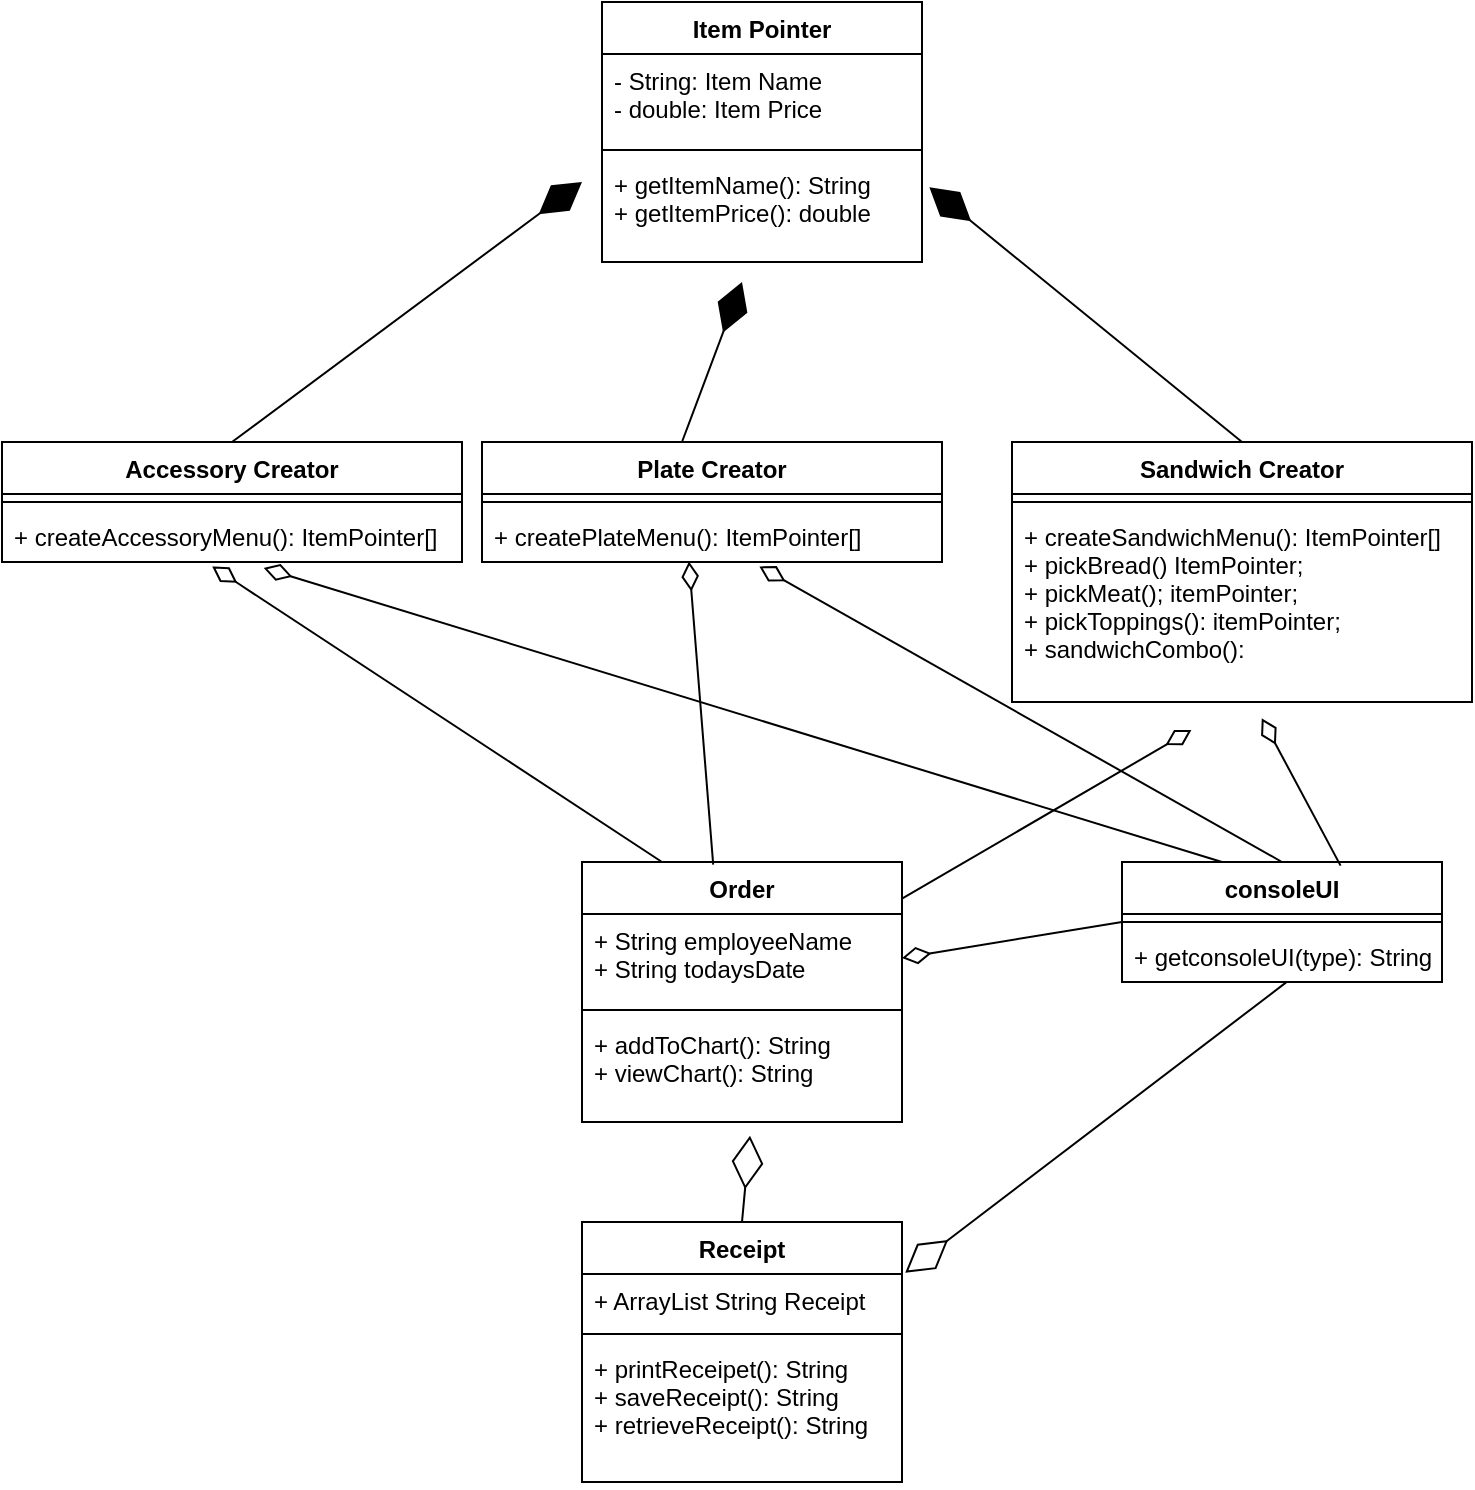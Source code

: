 <mxfile version="17.1.2" type="device"><diagram id="C5RBs43oDa-KdzZeNtuy" name="Page-1"><mxGraphModel dx="2346" dy="2435" grid="1" gridSize="10" guides="1" tooltips="1" connect="1" arrows="1" fold="1" page="1" pageScale="1" pageWidth="827" pageHeight="1169" math="0" shadow="0"><root><mxCell id="WIyWlLk6GJQsqaUBKTNV-0"/><mxCell id="WIyWlLk6GJQsqaUBKTNV-1" parent="WIyWlLk6GJQsqaUBKTNV-0"/><mxCell id="za3-kEOaopO_OwgW_wzn-0" value="Item Pointer" style="swimlane;fontStyle=1;align=center;verticalAlign=top;childLayout=stackLayout;horizontal=1;startSize=26;horizontalStack=0;resizeParent=1;resizeParentMax=0;resizeLast=0;collapsible=1;marginBottom=0;" parent="WIyWlLk6GJQsqaUBKTNV-1" vertex="1"><mxGeometry x="320" y="-1150" width="160" height="130" as="geometry"/></mxCell><mxCell id="za3-kEOaopO_OwgW_wzn-1" value="- String: Item Name&#10;- double: Item Price" style="text;strokeColor=none;fillColor=none;align=left;verticalAlign=top;spacingLeft=4;spacingRight=4;overflow=hidden;rotatable=0;points=[[0,0.5],[1,0.5]];portConstraint=eastwest;" parent="za3-kEOaopO_OwgW_wzn-0" vertex="1"><mxGeometry y="26" width="160" height="44" as="geometry"/></mxCell><mxCell id="za3-kEOaopO_OwgW_wzn-2" value="" style="line;strokeWidth=1;fillColor=none;align=left;verticalAlign=middle;spacingTop=-1;spacingLeft=3;spacingRight=3;rotatable=0;labelPosition=right;points=[];portConstraint=eastwest;" parent="za3-kEOaopO_OwgW_wzn-0" vertex="1"><mxGeometry y="70" width="160" height="8" as="geometry"/></mxCell><mxCell id="za3-kEOaopO_OwgW_wzn-3" value="+ getItemName(): String&#10;+ getItemPrice(): double" style="text;strokeColor=none;fillColor=none;align=left;verticalAlign=top;spacingLeft=4;spacingRight=4;overflow=hidden;rotatable=0;points=[[0,0.5],[1,0.5]];portConstraint=eastwest;" parent="za3-kEOaopO_OwgW_wzn-0" vertex="1"><mxGeometry y="78" width="160" height="52" as="geometry"/></mxCell><mxCell id="za3-kEOaopO_OwgW_wzn-4" value="Sandwich Creator&#10;" style="swimlane;fontStyle=1;align=center;verticalAlign=top;childLayout=stackLayout;horizontal=1;startSize=26;horizontalStack=0;resizeParent=1;resizeParentMax=0;resizeLast=0;collapsible=1;marginBottom=0;" parent="WIyWlLk6GJQsqaUBKTNV-1" vertex="1"><mxGeometry x="525" y="-930" width="230" height="130" as="geometry"/></mxCell><mxCell id="za3-kEOaopO_OwgW_wzn-6" value="" style="line;strokeWidth=1;fillColor=none;align=left;verticalAlign=middle;spacingTop=-1;spacingLeft=3;spacingRight=3;rotatable=0;labelPosition=right;points=[];portConstraint=eastwest;" parent="za3-kEOaopO_OwgW_wzn-4" vertex="1"><mxGeometry y="26" width="230" height="8" as="geometry"/></mxCell><mxCell id="za3-kEOaopO_OwgW_wzn-7" value="+ createSandwichMenu(): ItemPointer[]&#10;+ pickBread() ItemPointer;&#10;+ pickMeat(); itemPointer;&#10;+ pickToppings(): itemPointer;&#10;+ sandwichCombo():" style="text;strokeColor=none;fillColor=none;align=left;verticalAlign=top;spacingLeft=4;spacingRight=4;overflow=hidden;rotatable=0;points=[[0,0.5],[1,0.5]];portConstraint=eastwest;" parent="za3-kEOaopO_OwgW_wzn-4" vertex="1"><mxGeometry y="34" width="230" height="96" as="geometry"/></mxCell><mxCell id="za3-kEOaopO_OwgW_wzn-8" value="" style="endArrow=diamondThin;endFill=1;endSize=24;html=1;rounded=0;entryX=1.023;entryY=0.281;entryDx=0;entryDy=0;entryPerimeter=0;exitX=0.5;exitY=0;exitDx=0;exitDy=0;" parent="WIyWlLk6GJQsqaUBKTNV-1" source="za3-kEOaopO_OwgW_wzn-4" target="za3-kEOaopO_OwgW_wzn-3" edge="1"><mxGeometry width="160" relative="1" as="geometry"><mxPoint x="330" y="-760" as="sourcePoint"/><mxPoint x="490" y="-760" as="targetPoint"/></mxGeometry></mxCell><mxCell id="za3-kEOaopO_OwgW_wzn-9" value="Plate Creator&#10;" style="swimlane;fontStyle=1;align=center;verticalAlign=top;childLayout=stackLayout;horizontal=1;startSize=26;horizontalStack=0;resizeParent=1;resizeParentMax=0;resizeLast=0;collapsible=1;marginBottom=0;" parent="WIyWlLk6GJQsqaUBKTNV-1" vertex="1"><mxGeometry x="260" y="-930" width="230" height="60" as="geometry"/></mxCell><mxCell id="za3-kEOaopO_OwgW_wzn-10" value="" style="line;strokeWidth=1;fillColor=none;align=left;verticalAlign=middle;spacingTop=-1;spacingLeft=3;spacingRight=3;rotatable=0;labelPosition=right;points=[];portConstraint=eastwest;" parent="za3-kEOaopO_OwgW_wzn-9" vertex="1"><mxGeometry y="26" width="230" height="8" as="geometry"/></mxCell><mxCell id="za3-kEOaopO_OwgW_wzn-11" value="+ createPlateMenu(): ItemPointer[]" style="text;strokeColor=none;fillColor=none;align=left;verticalAlign=top;spacingLeft=4;spacingRight=4;overflow=hidden;rotatable=0;points=[[0,0.5],[1,0.5]];portConstraint=eastwest;" parent="za3-kEOaopO_OwgW_wzn-9" vertex="1"><mxGeometry y="34" width="230" height="26" as="geometry"/></mxCell><mxCell id="za3-kEOaopO_OwgW_wzn-12" value="" style="endArrow=diamondThin;endFill=1;endSize=24;html=1;rounded=0;exitX=0.5;exitY=0;exitDx=0;exitDy=0;" parent="WIyWlLk6GJQsqaUBKTNV-1" edge="1"><mxGeometry width="160" relative="1" as="geometry"><mxPoint x="360" y="-930" as="sourcePoint"/><mxPoint x="390" y="-1010" as="targetPoint"/></mxGeometry></mxCell><mxCell id="za3-kEOaopO_OwgW_wzn-13" value="Accessory Creator&#10;" style="swimlane;fontStyle=1;align=center;verticalAlign=top;childLayout=stackLayout;horizontal=1;startSize=26;horizontalStack=0;resizeParent=1;resizeParentMax=0;resizeLast=0;collapsible=1;marginBottom=0;" parent="WIyWlLk6GJQsqaUBKTNV-1" vertex="1"><mxGeometry x="20" y="-930" width="230" height="60" as="geometry"/></mxCell><mxCell id="za3-kEOaopO_OwgW_wzn-14" value="" style="line;strokeWidth=1;fillColor=none;align=left;verticalAlign=middle;spacingTop=-1;spacingLeft=3;spacingRight=3;rotatable=0;labelPosition=right;points=[];portConstraint=eastwest;" parent="za3-kEOaopO_OwgW_wzn-13" vertex="1"><mxGeometry y="26" width="230" height="8" as="geometry"/></mxCell><mxCell id="za3-kEOaopO_OwgW_wzn-15" value="+ createAccessoryMenu(): ItemPointer[]" style="text;strokeColor=none;fillColor=none;align=left;verticalAlign=top;spacingLeft=4;spacingRight=4;overflow=hidden;rotatable=0;points=[[0,0.5],[1,0.5]];portConstraint=eastwest;" parent="za3-kEOaopO_OwgW_wzn-13" vertex="1"><mxGeometry y="34" width="230" height="26" as="geometry"/></mxCell><mxCell id="za3-kEOaopO_OwgW_wzn-16" value="" style="endArrow=diamondThin;endFill=1;endSize=24;html=1;rounded=0;exitX=0.5;exitY=0;exitDx=0;exitDy=0;" parent="WIyWlLk6GJQsqaUBKTNV-1" source="za3-kEOaopO_OwgW_wzn-13" edge="1"><mxGeometry width="160" relative="1" as="geometry"><mxPoint x="350" y="-1010" as="sourcePoint"/><mxPoint x="310" y="-1060" as="targetPoint"/></mxGeometry></mxCell><mxCell id="za3-kEOaopO_OwgW_wzn-17" value="Order" style="swimlane;fontStyle=1;align=center;verticalAlign=top;childLayout=stackLayout;horizontal=1;startSize=26;horizontalStack=0;resizeParent=1;resizeParentMax=0;resizeLast=0;collapsible=1;marginBottom=0;" parent="WIyWlLk6GJQsqaUBKTNV-1" vertex="1"><mxGeometry x="310" y="-720" width="160" height="130" as="geometry"/></mxCell><mxCell id="za3-kEOaopO_OwgW_wzn-18" value="+ String employeeName&#10;+ String todaysDate" style="text;strokeColor=none;fillColor=none;align=left;verticalAlign=top;spacingLeft=4;spacingRight=4;overflow=hidden;rotatable=0;points=[[0,0.5],[1,0.5]];portConstraint=eastwest;" parent="za3-kEOaopO_OwgW_wzn-17" vertex="1"><mxGeometry y="26" width="160" height="44" as="geometry"/></mxCell><mxCell id="za3-kEOaopO_OwgW_wzn-19" value="" style="line;strokeWidth=1;fillColor=none;align=left;verticalAlign=middle;spacingTop=-1;spacingLeft=3;spacingRight=3;rotatable=0;labelPosition=right;points=[];portConstraint=eastwest;" parent="za3-kEOaopO_OwgW_wzn-17" vertex="1"><mxGeometry y="70" width="160" height="8" as="geometry"/></mxCell><mxCell id="za3-kEOaopO_OwgW_wzn-20" value="+ addToChart(): String&#10;+ viewChart(): String" style="text;strokeColor=none;fillColor=none;align=left;verticalAlign=top;spacingLeft=4;spacingRight=4;overflow=hidden;rotatable=0;points=[[0,0.5],[1,0.5]];portConstraint=eastwest;" parent="za3-kEOaopO_OwgW_wzn-17" vertex="1"><mxGeometry y="78" width="160" height="52" as="geometry"/></mxCell><mxCell id="za3-kEOaopO_OwgW_wzn-21" value="" style="endArrow=diamondThin;endFill=0;endSize=12;html=1;rounded=0;exitX=0.25;exitY=0;exitDx=0;exitDy=0;entryX=0.457;entryY=1.085;entryDx=0;entryDy=0;entryPerimeter=0;" parent="WIyWlLk6GJQsqaUBKTNV-1" source="za3-kEOaopO_OwgW_wzn-17" target="za3-kEOaopO_OwgW_wzn-15" edge="1"><mxGeometry width="160" relative="1" as="geometry"><mxPoint x="130" y="-950" as="sourcePoint"/><mxPoint x="160" y="-1010" as="targetPoint"/></mxGeometry></mxCell><mxCell id="za3-kEOaopO_OwgW_wzn-22" value="" style="endArrow=diamondThin;endFill=0;endSize=12;html=1;rounded=0;entryX=0.45;entryY=0.992;entryDx=0;entryDy=0;entryPerimeter=0;exitX=0.41;exitY=0.01;exitDx=0;exitDy=0;exitPerimeter=0;" parent="WIyWlLk6GJQsqaUBKTNV-1" source="za3-kEOaopO_OwgW_wzn-17" target="za3-kEOaopO_OwgW_wzn-11" edge="1"><mxGeometry width="160" relative="1" as="geometry"><mxPoint x="370" y="-710" as="sourcePoint"/><mxPoint x="320" y="-820" as="targetPoint"/></mxGeometry></mxCell><mxCell id="za3-kEOaopO_OwgW_wzn-23" value="" style="endArrow=diamondThin;endFill=0;endSize=12;html=1;rounded=0;entryX=0.39;entryY=1.146;entryDx=0;entryDy=0;entryPerimeter=0;" parent="WIyWlLk6GJQsqaUBKTNV-1" source="za3-kEOaopO_OwgW_wzn-17" target="za3-kEOaopO_OwgW_wzn-7" edge="1"><mxGeometry width="160" relative="1" as="geometry"><mxPoint x="245.11" y="-1037.4" as="sourcePoint"/><mxPoint x="580" y="-780" as="targetPoint"/></mxGeometry></mxCell><mxCell id="za3-kEOaopO_OwgW_wzn-24" value="consoleUI" style="swimlane;fontStyle=1;align=center;verticalAlign=top;childLayout=stackLayout;horizontal=1;startSize=26;horizontalStack=0;resizeParent=1;resizeParentMax=0;resizeLast=0;collapsible=1;marginBottom=0;" parent="WIyWlLk6GJQsqaUBKTNV-1" vertex="1"><mxGeometry x="580" y="-720" width="160" height="60" as="geometry"/></mxCell><mxCell id="za3-kEOaopO_OwgW_wzn-26" value="" style="line;strokeWidth=1;fillColor=none;align=left;verticalAlign=middle;spacingTop=-1;spacingLeft=3;spacingRight=3;rotatable=0;labelPosition=right;points=[];portConstraint=eastwest;" parent="za3-kEOaopO_OwgW_wzn-24" vertex="1"><mxGeometry y="26" width="160" height="8" as="geometry"/></mxCell><mxCell id="za3-kEOaopO_OwgW_wzn-27" value="+ getconsoleUI(type): String" style="text;strokeColor=none;fillColor=none;align=left;verticalAlign=top;spacingLeft=4;spacingRight=4;overflow=hidden;rotatable=0;points=[[0,0.5],[1,0.5]];portConstraint=eastwest;" parent="za3-kEOaopO_OwgW_wzn-24" vertex="1"><mxGeometry y="34" width="160" height="26" as="geometry"/></mxCell><mxCell id="za3-kEOaopO_OwgW_wzn-37" value="" style="endArrow=diamondThin;endFill=0;endSize=12;html=1;rounded=0;exitX=0.5;exitY=0;exitDx=0;exitDy=0;entryX=0.603;entryY=1.085;entryDx=0;entryDy=0;entryPerimeter=0;" parent="WIyWlLk6GJQsqaUBKTNV-1" source="za3-kEOaopO_OwgW_wzn-24" target="za3-kEOaopO_OwgW_wzn-11" edge="1"><mxGeometry width="160" relative="1" as="geometry"><mxPoint x="242.4" y="-802.632" as="sourcePoint"/><mxPoint x="373.5" y="-860.208" as="targetPoint"/></mxGeometry></mxCell><mxCell id="za3-kEOaopO_OwgW_wzn-38" value="" style="endArrow=diamondThin;endFill=0;endSize=12;html=1;rounded=0;entryX=0.569;entryY=1.115;entryDx=0;entryDy=0;entryPerimeter=0;" parent="WIyWlLk6GJQsqaUBKTNV-1" target="za3-kEOaopO_OwgW_wzn-15" edge="1"><mxGeometry width="160" relative="1" as="geometry"><mxPoint x="630" y="-720" as="sourcePoint"/><mxPoint x="408.69" y="-857.79" as="targetPoint"/></mxGeometry></mxCell><mxCell id="za3-kEOaopO_OwgW_wzn-39" value="" style="endArrow=diamondThin;endFill=0;endSize=12;html=1;rounded=0;exitX=0.683;exitY=0.03;exitDx=0;exitDy=0;entryX=0.543;entryY=1.085;entryDx=0;entryDy=0;entryPerimeter=0;exitPerimeter=0;" parent="WIyWlLk6GJQsqaUBKTNV-1" source="za3-kEOaopO_OwgW_wzn-24" target="za3-kEOaopO_OwgW_wzn-7" edge="1"><mxGeometry width="160" relative="1" as="geometry"><mxPoint x="680" y="-700" as="sourcePoint"/><mxPoint x="418.69" y="-847.79" as="targetPoint"/></mxGeometry></mxCell><mxCell id="za3-kEOaopO_OwgW_wzn-45" value="" style="endArrow=diamondThin;endFill=0;endSize=24;html=1;rounded=0;entryX=0.525;entryY=1.131;entryDx=0;entryDy=0;entryPerimeter=0;exitX=0.5;exitY=0;exitDx=0;exitDy=0;" parent="WIyWlLk6GJQsqaUBKTNV-1" source="za3-kEOaopO_OwgW_wzn-50" target="za3-kEOaopO_OwgW_wzn-20" edge="1"><mxGeometry width="160" relative="1" as="geometry"><mxPoint x="330" y="-760" as="sourcePoint"/><mxPoint x="490" y="-760" as="targetPoint"/></mxGeometry></mxCell><mxCell id="za3-kEOaopO_OwgW_wzn-46" value="" style="endArrow=diamondThin;endFill=0;endSize=24;html=1;rounded=0;entryX=1.01;entryY=-0.023;entryDx=0;entryDy=0;exitX=0.513;exitY=1.008;exitDx=0;exitDy=0;exitPerimeter=0;entryPerimeter=0;" parent="WIyWlLk6GJQsqaUBKTNV-1" source="za3-kEOaopO_OwgW_wzn-27" target="za3-kEOaopO_OwgW_wzn-51" edge="1"><mxGeometry width="160" relative="1" as="geometry"><mxPoint x="410" y="-540" as="sourcePoint"/><mxPoint x="404" y="-602.594" as="targetPoint"/></mxGeometry></mxCell><mxCell id="za3-kEOaopO_OwgW_wzn-47" value="" style="endArrow=diamondThin;endFill=0;endSize=12;html=1;rounded=0;entryX=1;entryY=0.5;entryDx=0;entryDy=0;exitX=0;exitY=0.5;exitDx=0;exitDy=0;" parent="WIyWlLk6GJQsqaUBKTNV-1" source="za3-kEOaopO_OwgW_wzn-24" target="za3-kEOaopO_OwgW_wzn-18" edge="1"><mxGeometry width="160" relative="1" as="geometry"><mxPoint x="640" y="-710" as="sourcePoint"/><mxPoint x="160.87" y="-857.01" as="targetPoint"/></mxGeometry></mxCell><mxCell id="za3-kEOaopO_OwgW_wzn-50" value="Receipt" style="swimlane;fontStyle=1;align=center;verticalAlign=top;childLayout=stackLayout;horizontal=1;startSize=26;horizontalStack=0;resizeParent=1;resizeParentMax=0;resizeLast=0;collapsible=1;marginBottom=0;" parent="WIyWlLk6GJQsqaUBKTNV-1" vertex="1"><mxGeometry x="310" y="-540" width="160" height="130" as="geometry"/></mxCell><mxCell id="za3-kEOaopO_OwgW_wzn-51" value="+ ArrayList String Receipt" style="text;strokeColor=none;fillColor=none;align=left;verticalAlign=top;spacingLeft=4;spacingRight=4;overflow=hidden;rotatable=0;points=[[0,0.5],[1,0.5]];portConstraint=eastwest;" parent="za3-kEOaopO_OwgW_wzn-50" vertex="1"><mxGeometry y="26" width="160" height="26" as="geometry"/></mxCell><mxCell id="za3-kEOaopO_OwgW_wzn-52" value="" style="line;strokeWidth=1;fillColor=none;align=left;verticalAlign=middle;spacingTop=-1;spacingLeft=3;spacingRight=3;rotatable=0;labelPosition=right;points=[];portConstraint=eastwest;" parent="za3-kEOaopO_OwgW_wzn-50" vertex="1"><mxGeometry y="52" width="160" height="8" as="geometry"/></mxCell><mxCell id="za3-kEOaopO_OwgW_wzn-53" value="+ printReceipet(): String&#10;+ saveReceipt(): String&#10;+ retrieveReceipt(): String" style="text;strokeColor=none;fillColor=none;align=left;verticalAlign=top;spacingLeft=4;spacingRight=4;overflow=hidden;rotatable=0;points=[[0,0.5],[1,0.5]];portConstraint=eastwest;" parent="za3-kEOaopO_OwgW_wzn-50" vertex="1"><mxGeometry y="60" width="160" height="70" as="geometry"/></mxCell></root></mxGraphModel></diagram></mxfile>